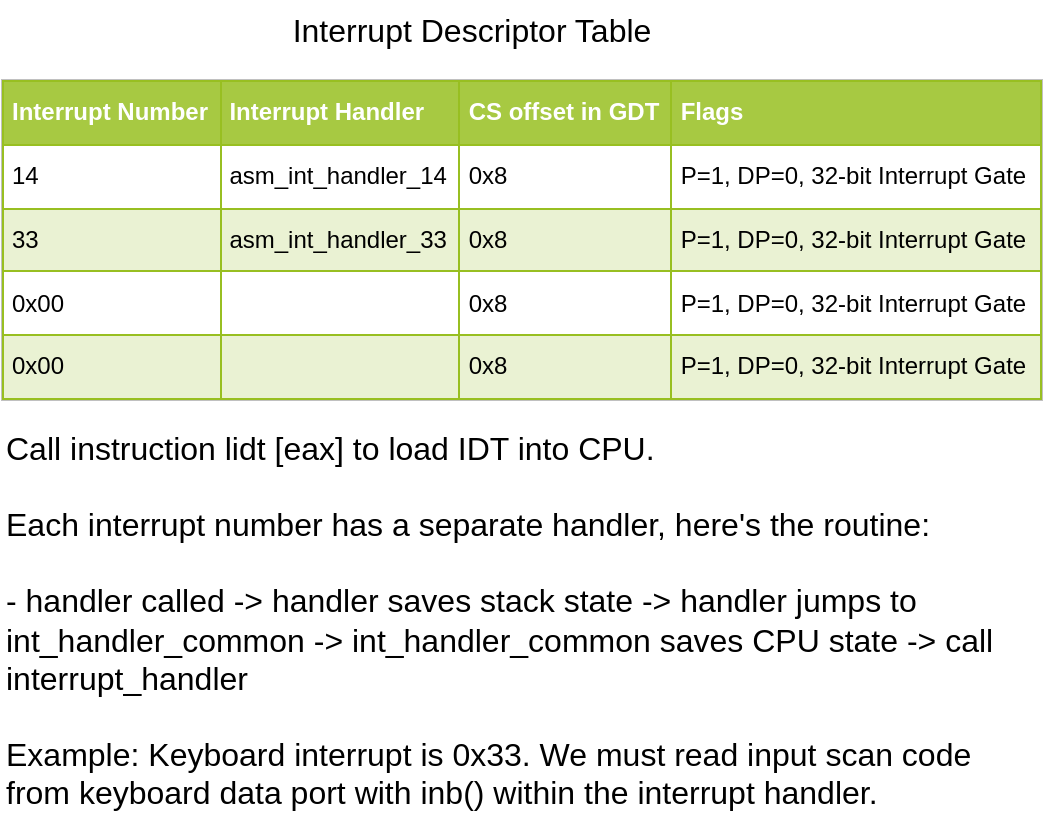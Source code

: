 <mxfile version="12.4.2" type="device" pages="1"><diagram id="z8hOvC4Ir9r-_KMQOhk5" name="Page-1"><mxGraphModel dx="1408" dy="742" grid="1" gridSize="10" guides="1" tooltips="1" connect="1" arrows="1" fold="1" page="1" pageScale="1" pageWidth="850" pageHeight="1100" math="0" shadow="0"><root><mxCell id="0"/><mxCell id="1" parent="0"/><mxCell id="kn_96693MCHXHQ_f-zAS-1" value="&lt;table style=&quot;width: 100% ; height: 100% ; border-collapse: collapse&quot; width=&quot;100%&quot; cellpadding=&quot;4&quot; border=&quot;1&quot;&gt;&lt;tbody&gt;&lt;tr style=&quot;background-color: #a7c942 ; color: #ffffff ; border: 1px solid #98bf21&quot;&gt;&lt;th align=&quot;left&quot;&gt;Interrupt Number&lt;br&gt;&lt;/th&gt;&lt;th align=&quot;left&quot;&gt;Interrupt Handler&lt;br&gt;&lt;/th&gt;&lt;th align=&quot;left&quot;&gt;CS offset in GDT&lt;br&gt;&lt;/th&gt;&lt;td&gt;&lt;b&gt;Flags&lt;/b&gt;&lt;br&gt;&lt;/td&gt;&lt;/tr&gt;&lt;tr style=&quot;border: 1px solid #98bf21&quot;&gt;&lt;td&gt;14&lt;/td&gt;&lt;td&gt;asm_int_handler_14&lt;br&gt;&lt;/td&gt;&lt;td&gt;0x8&lt;/td&gt;&lt;td&gt;P=1, DP=0, 32-bit Interrupt Gate&lt;br&gt;&lt;/td&gt;&lt;/tr&gt;&lt;tr style=&quot;background-color: #eaf2d3 ; border: 1px solid #98bf21&quot;&gt;&lt;td&gt;33&lt;/td&gt;&lt;td&gt;asm_int_handler_33&lt;/td&gt;&lt;td&gt;0x8&lt;br&gt;&lt;/td&gt;&lt;td&gt;P=1, DP=0, 32-bit Interrupt Gate&lt;/td&gt;&lt;/tr&gt;&lt;tr style=&quot;border: 1px solid #98bf21&quot;&gt;&lt;td&gt;0x00&lt;br&gt;&lt;/td&gt;&lt;td&gt;&lt;br&gt;&lt;/td&gt;&lt;td&gt;0x8&lt;/td&gt;&lt;td&gt;P=1, DP=0, 32-bit Interrupt Gate&lt;/td&gt;&lt;/tr&gt;&lt;tr style=&quot;background-color: #eaf2d3 ; border: 1px solid #98bf21&quot;&gt;&lt;td&gt;0x00&lt;br&gt;&lt;/td&gt;&lt;td&gt;&lt;br&gt;&lt;/td&gt;&lt;td&gt;0x8&lt;br&gt;&lt;/td&gt;&lt;td&gt;P=1, DP=0, 32-bit Interrupt Gate&lt;/td&gt;&lt;/tr&gt;&lt;/tbody&gt;&lt;/table&gt;" style="text;html=1;strokeColor=#c0c0c0;fillColor=#ffffff;overflow=fill;rounded=0;" parent="1" vertex="1"><mxGeometry x="200" y="160" width="520" height="160" as="geometry"/></mxCell><mxCell id="kn_96693MCHXHQ_f-zAS-2" value="Interrupt Descriptor Table" style="text;html=1;strokeColor=none;fillColor=none;align=center;verticalAlign=middle;whiteSpace=wrap;rounded=0;fontSize=16;" parent="1" vertex="1"><mxGeometry x="320" y="120" width="230" height="30" as="geometry"/></mxCell><mxCell id="kn_96693MCHXHQ_f-zAS-3" value="&lt;div&gt;Call instruction lidt [eax] to load IDT into CPU.&lt;/div&gt;&lt;div&gt;&lt;br&gt;&lt;/div&gt;&lt;div&gt;Each interrupt number has a separate handler, here's the routine:&lt;/div&gt;&lt;div&gt;&lt;br&gt;&lt;/div&gt;&lt;div&gt;- handler called -&amp;gt; handler saves stack state -&amp;gt; handler jumps to int_handler_common -&amp;gt; int_handler_common saves CPU state -&amp;gt; call interrupt_handler&lt;/div&gt;&lt;div&gt;&lt;br&gt;&lt;/div&gt;&lt;div&gt;Example: Keyboard interrupt is 0x33. We must read input scan code from keyboard data port with inb() within the interrupt handler.&lt;br&gt;&lt;/div&gt;" style="text;html=1;strokeColor=none;fillColor=none;align=left;verticalAlign=middle;whiteSpace=wrap;rounded=0;fontSize=16;" parent="1" vertex="1"><mxGeometry x="200" y="330" width="520" height="199" as="geometry"/></mxCell></root></mxGraphModel></diagram></mxfile>
